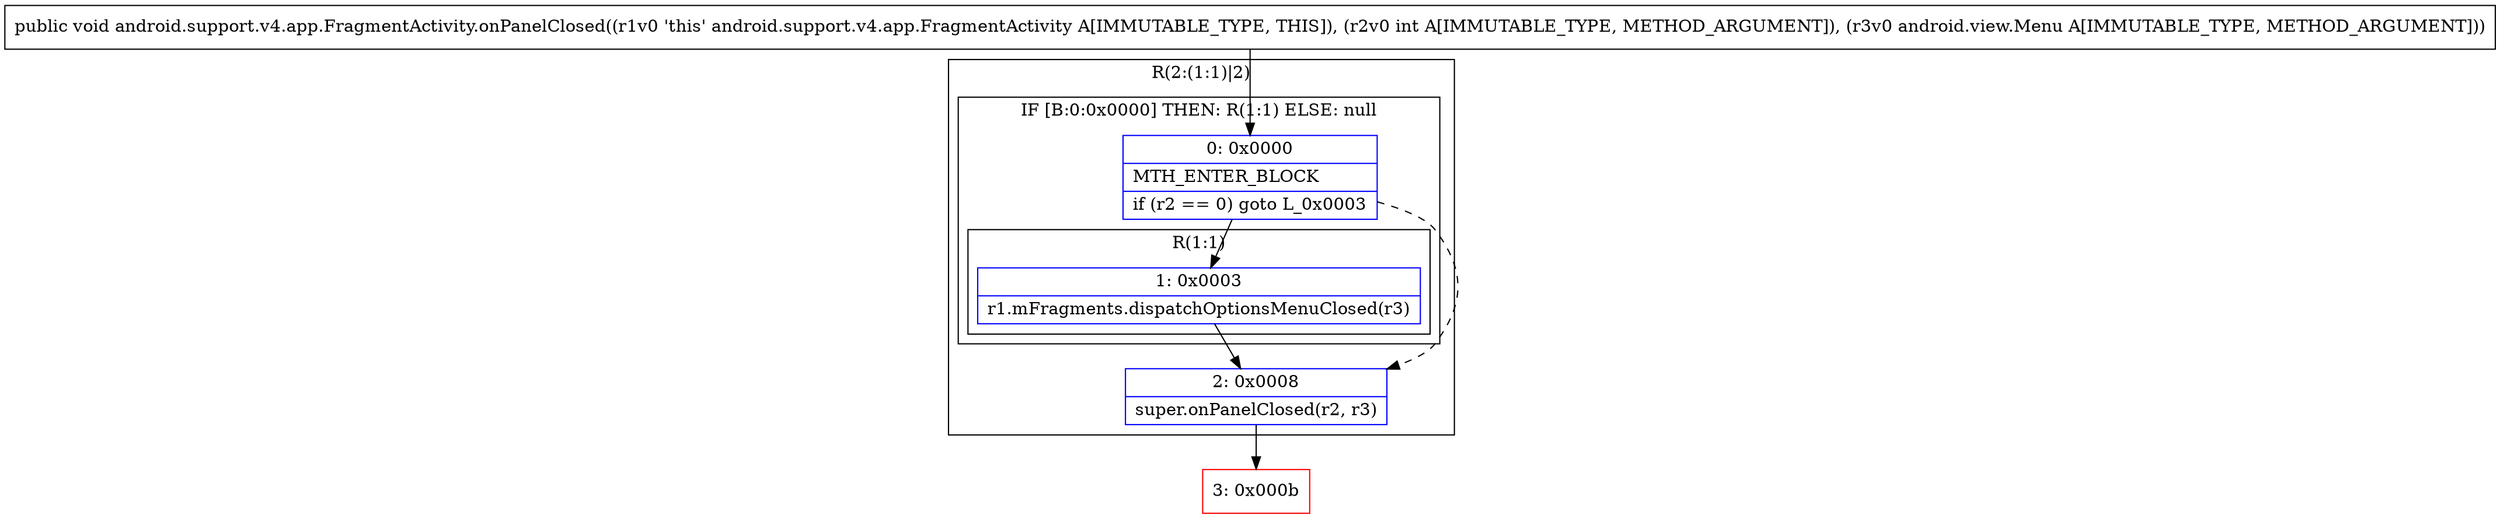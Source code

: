 digraph "CFG forandroid.support.v4.app.FragmentActivity.onPanelClosed(ILandroid\/view\/Menu;)V" {
subgraph cluster_Region_139730798 {
label = "R(2:(1:1)|2)";
node [shape=record,color=blue];
subgraph cluster_IfRegion_581694805 {
label = "IF [B:0:0x0000] THEN: R(1:1) ELSE: null";
node [shape=record,color=blue];
Node_0 [shape=record,label="{0\:\ 0x0000|MTH_ENTER_BLOCK\l|if (r2 == 0) goto L_0x0003\l}"];
subgraph cluster_Region_1450461546 {
label = "R(1:1)";
node [shape=record,color=blue];
Node_1 [shape=record,label="{1\:\ 0x0003|r1.mFragments.dispatchOptionsMenuClosed(r3)\l}"];
}
}
Node_2 [shape=record,label="{2\:\ 0x0008|super.onPanelClosed(r2, r3)\l}"];
}
Node_3 [shape=record,color=red,label="{3\:\ 0x000b}"];
MethodNode[shape=record,label="{public void android.support.v4.app.FragmentActivity.onPanelClosed((r1v0 'this' android.support.v4.app.FragmentActivity A[IMMUTABLE_TYPE, THIS]), (r2v0 int A[IMMUTABLE_TYPE, METHOD_ARGUMENT]), (r3v0 android.view.Menu A[IMMUTABLE_TYPE, METHOD_ARGUMENT])) }"];
MethodNode -> Node_0;
Node_0 -> Node_1;
Node_0 -> Node_2[style=dashed];
Node_1 -> Node_2;
Node_2 -> Node_3;
}

